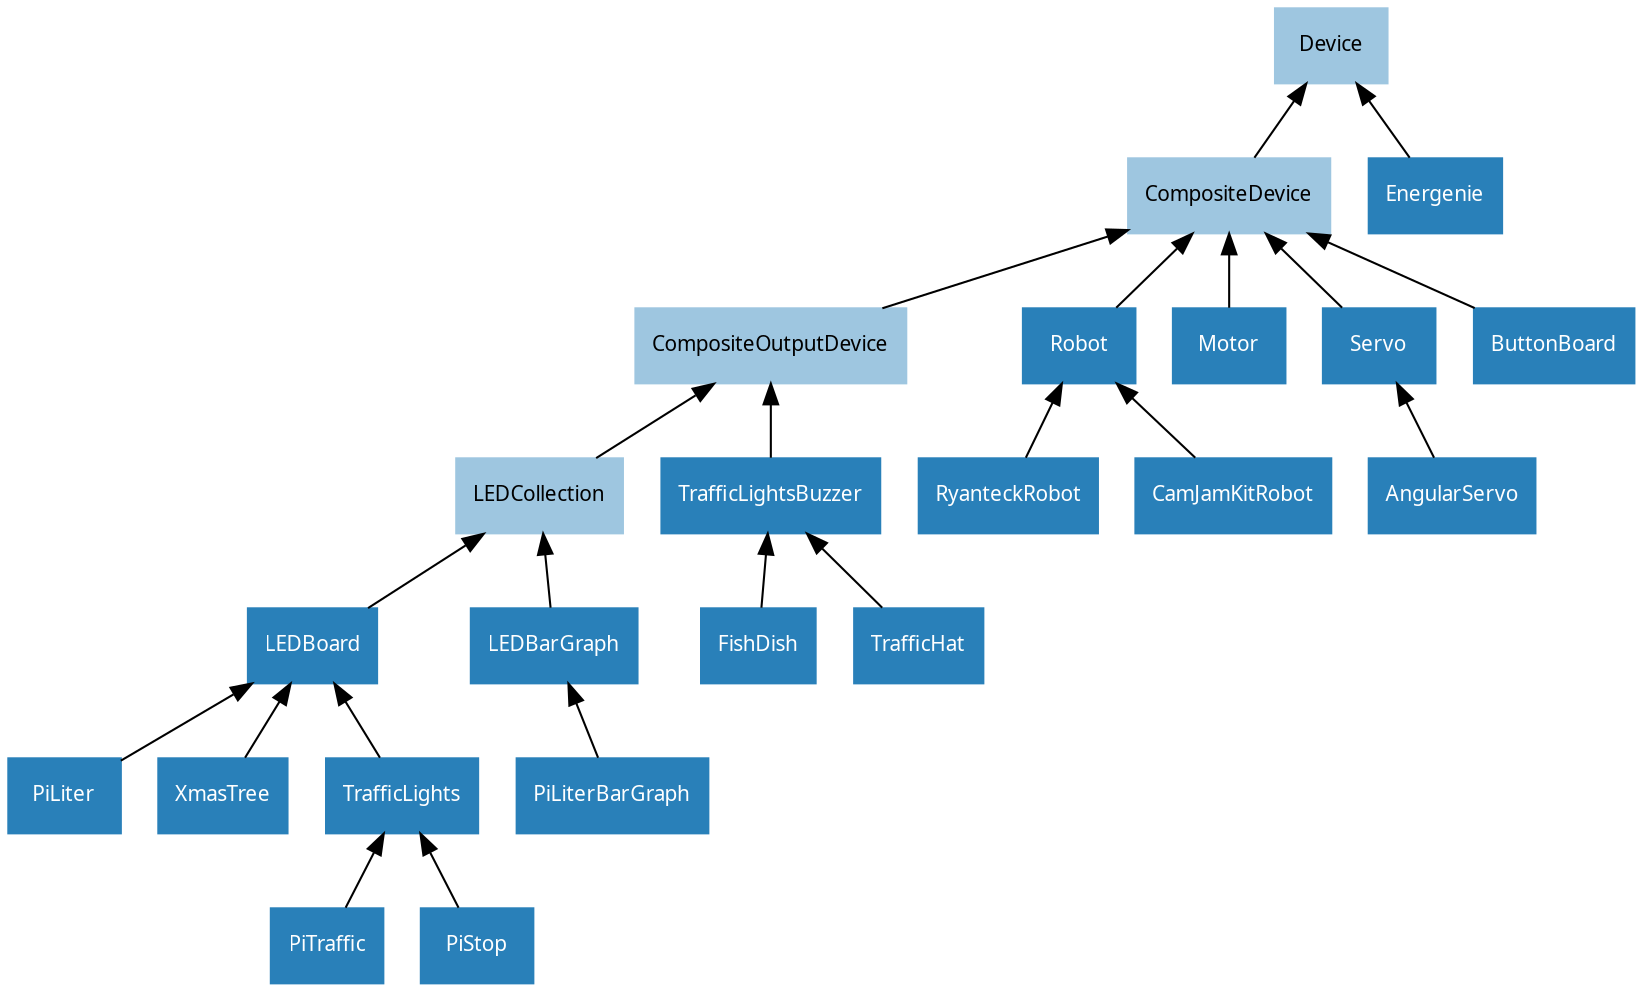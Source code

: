 /* vim: set et sw=4 sts=4: */

digraph classes {
    graph [rankdir=BT];
    node [shape=rect, style=filled, fontname=Sans, fontsize=10];
    edge [];

    /* Abstract classes */
    node [color="#9ec6e0", fontcolor="#000000"]
    Device;
    CompositeDevice;
    CompositeOutputDevice;
    LEDCollection;

    /* Concrete classes */
    node [color="#2980b9", fontcolor="#ffffff"];
    CompositeDevice->Device;
    CompositeOutputDevice->CompositeDevice;
    LEDCollection->CompositeOutputDevice;

    LEDBoard->LEDCollection;
    LEDBarGraph->LEDCollection;

    PiLiter->LEDBoard;
    PiLiterBarGraph->LEDBarGraph;
    XmasTree->LEDBoard;
    TrafficLights->LEDBoard;
    PiTraffic->TrafficLights;
    PiStop->TrafficLights;
    TrafficLightsBuzzer->CompositeOutputDevice;
    FishDish->TrafficLightsBuzzer;
    TrafficHat->TrafficLightsBuzzer;
    Robot->CompositeDevice;
    RyanteckRobot->Robot;
    CamJamKitRobot->Robot;
    Motor->CompositeDevice;
    Servo->CompositeDevice;
    AngularServo->Servo;
    Energenie->Device;
    ButtonBoard->CompositeDevice;
}
